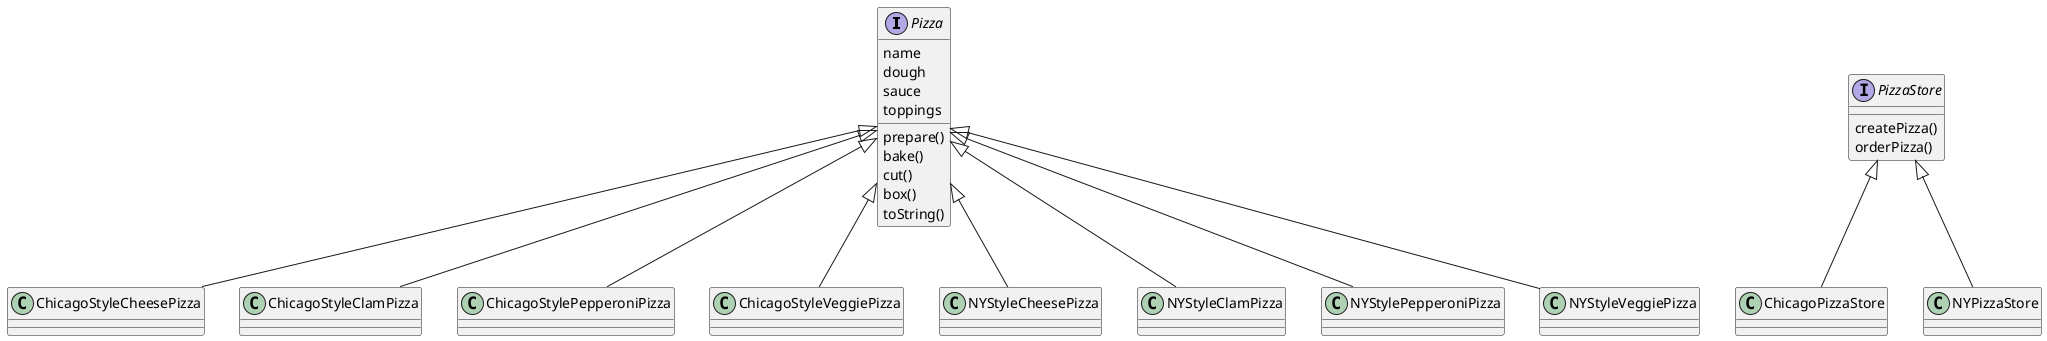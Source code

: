 @startuml

interface Pizza{
    name
    dough
    sauce
    toppings
    
    prepare()
    bake()
    cut()
    box()
    toString()
}

interface PizzaStore{
    createPizza()
    orderPizza()
}

Pizza <|-- ChicagoStyleCheesePizza
Pizza <|-- ChicagoStyleClamPizza
Pizza <|-- ChicagoStylePepperoniPizza
Pizza <|-- ChicagoStyleVeggiePizza
Pizza <|-- NYStyleCheesePizza
Pizza <|-- NYStyleClamPizza
Pizza <|-- NYStylePepperoniPizza
Pizza <|-- NYStyleVeggiePizza

PizzaStore <|-- ChicagoPizzaStore
PizzaStore <|-- NYPizzaStore

@enduml